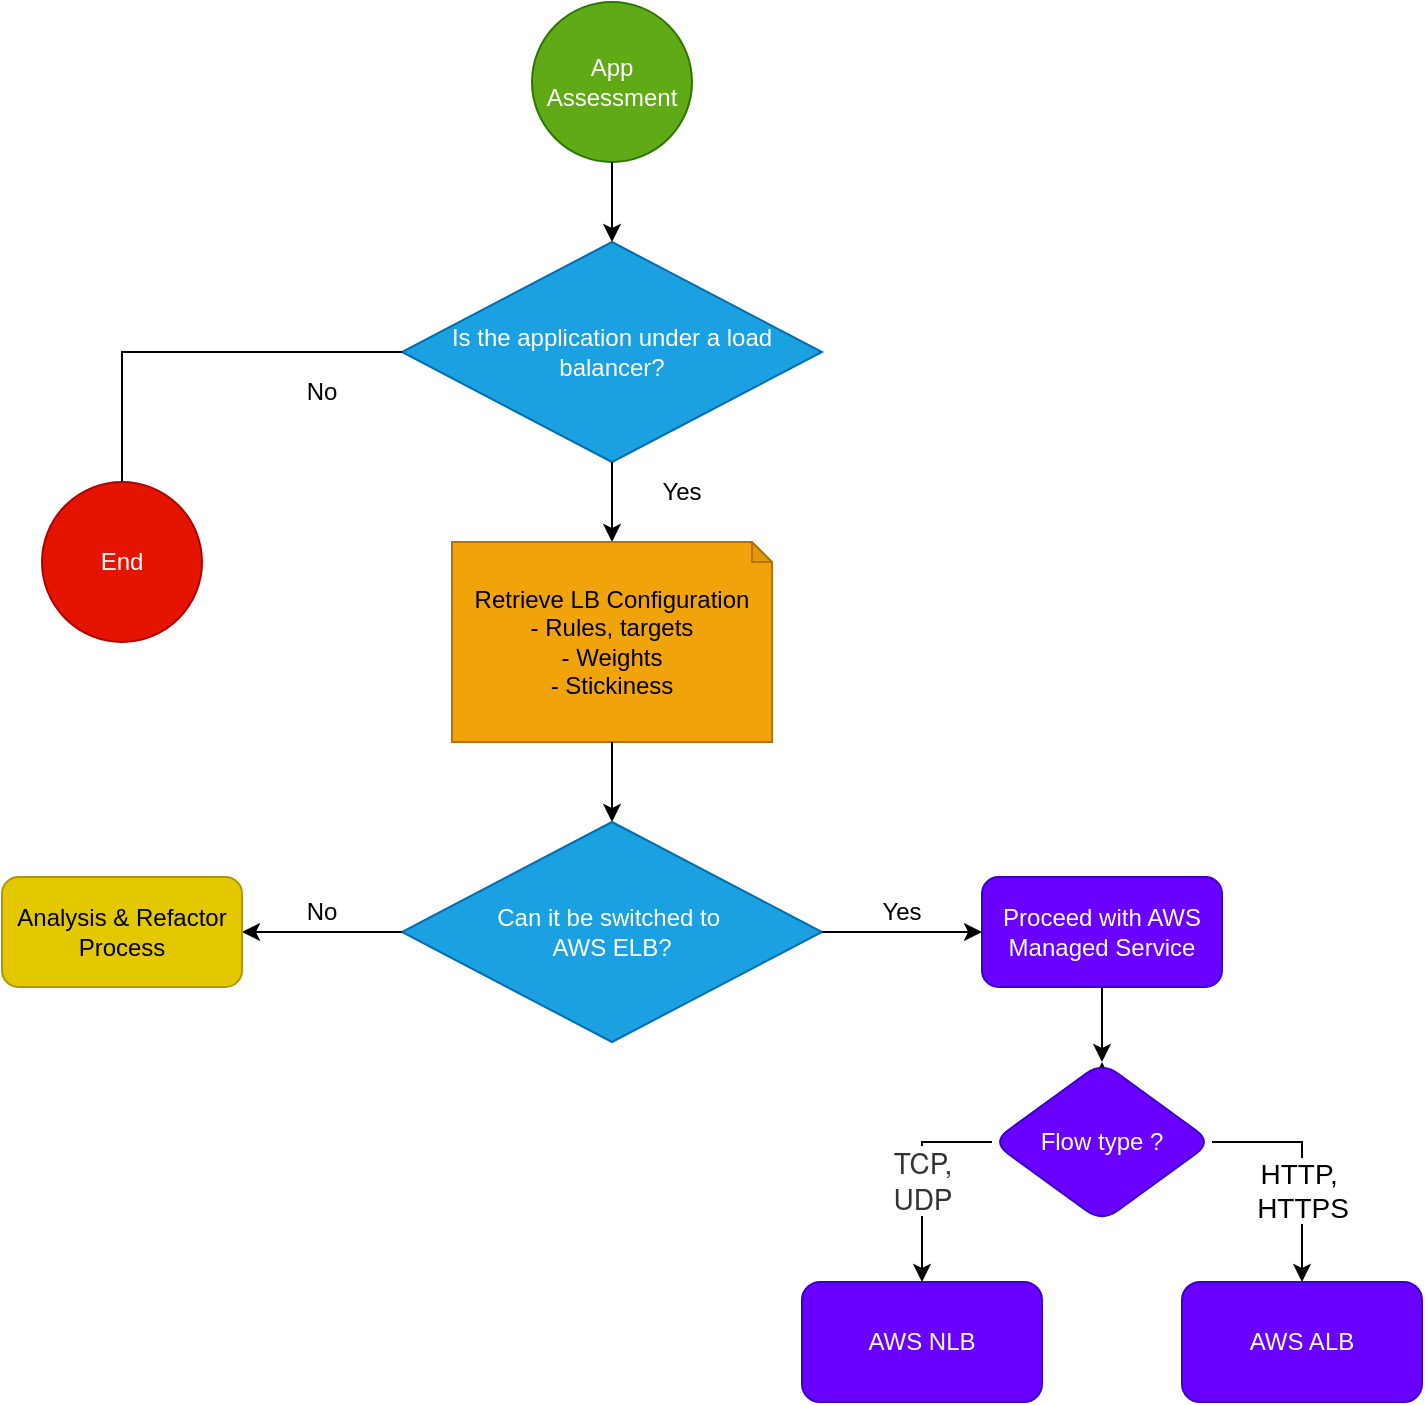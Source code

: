 <mxfile version="27.2.0">
  <diagram id="OQhKb-rzC3_iHx6fHv-0" name="Page-1">
    <mxGraphModel dx="944" dy="590" grid="1" gridSize="10" guides="1" tooltips="1" connect="1" arrows="1" fold="1" page="1" pageScale="1" pageWidth="850" pageHeight="1100" math="0" shadow="0">
      <root>
        <mxCell id="0" />
        <mxCell id="1" parent="0" />
        <mxCell id="A2stC9aahbY3Z98nC45Z-1" value="App Assessment" style="ellipse;whiteSpace=wrap;html=1;aspect=fixed;fillColor=#60a917;fontColor=#ffffff;strokeColor=#2D7600;" parent="1" vertex="1">
          <mxGeometry x="365" y="40" width="80" height="80" as="geometry" />
        </mxCell>
        <mxCell id="A2stC9aahbY3Z98nC45Z-2" value="" style="endArrow=classic;html=1;rounded=0;" parent="1" source="A2stC9aahbY3Z98nC45Z-1" target="A2stC9aahbY3Z98nC45Z-3" edge="1">
          <mxGeometry width="50" height="50" relative="1" as="geometry">
            <mxPoint x="400" y="270" as="sourcePoint" />
            <mxPoint x="450" y="220" as="targetPoint" />
          </mxGeometry>
        </mxCell>
        <mxCell id="A2stC9aahbY3Z98nC45Z-3" value="Is the application under a load balancer?" style="rhombus;whiteSpace=wrap;html=1;fillColor=#1ba1e2;fontColor=#ffffff;strokeColor=#006EAF;" parent="1" vertex="1">
          <mxGeometry x="300" y="160" width="210" height="110" as="geometry" />
        </mxCell>
        <mxCell id="A2stC9aahbY3Z98nC45Z-4" value="" style="endArrow=classic;html=1;rounded=0;exitX=0.5;exitY=1;exitDx=0;exitDy=0;" parent="1" source="A2stC9aahbY3Z98nC45Z-3" target="A2stC9aahbY3Z98nC45Z-5" edge="1">
          <mxGeometry width="50" height="50" relative="1" as="geometry">
            <mxPoint x="400" y="360" as="sourcePoint" />
            <mxPoint x="450" y="310" as="targetPoint" />
          </mxGeometry>
        </mxCell>
        <mxCell id="A2stC9aahbY3Z98nC45Z-5" value="Retrieve LB Configuration&lt;br&gt;- Rules, targets&lt;br&gt;- Weights&lt;br&gt;- Stickiness" style="shape=note;whiteSpace=wrap;html=1;backgroundOutline=1;darkOpacity=0.05;size=10;fillColor=#f0a30a;fontColor=#000000;strokeColor=#BD7000;" parent="1" vertex="1">
          <mxGeometry x="325" y="310" width="160" height="100" as="geometry" />
        </mxCell>
        <mxCell id="A2stC9aahbY3Z98nC45Z-6" value="" style="endArrow=classic;html=1;rounded=0;" parent="1" source="A2stC9aahbY3Z98nC45Z-5" target="A2stC9aahbY3Z98nC45Z-7" edge="1">
          <mxGeometry width="50" height="50" relative="1" as="geometry">
            <mxPoint x="400" y="490" as="sourcePoint" />
            <mxPoint x="450" y="440" as="targetPoint" />
          </mxGeometry>
        </mxCell>
        <mxCell id="A2stC9aahbY3Z98nC45Z-7" value="Can it be switched to&amp;nbsp;&lt;div&gt;AWS ELB?&lt;/div&gt;" style="rhombus;whiteSpace=wrap;html=1;fillColor=#1ba1e2;fontColor=#ffffff;strokeColor=#006EAF;" parent="1" vertex="1">
          <mxGeometry x="300" y="450" width="210" height="110" as="geometry" />
        </mxCell>
        <mxCell id="A2stC9aahbY3Z98nC45Z-8" value="" style="endArrow=classic;html=1;rounded=0;exitX=1;exitY=0.5;exitDx=0;exitDy=0;" parent="1" source="A2stC9aahbY3Z98nC45Z-7" target="A2stC9aahbY3Z98nC45Z-9" edge="1">
          <mxGeometry width="50" height="50" relative="1" as="geometry">
            <mxPoint x="610" y="550" as="sourcePoint" />
            <mxPoint x="660" y="500" as="targetPoint" />
          </mxGeometry>
        </mxCell>
        <mxCell id="m_3VL_p6wGZmuFNm5VAW-2" value="" style="edgeStyle=orthogonalEdgeStyle;rounded=0;orthogonalLoop=1;jettySize=auto;html=1;" edge="1" parent="1" source="A2stC9aahbY3Z98nC45Z-9" target="m_3VL_p6wGZmuFNm5VAW-1">
          <mxGeometry relative="1" as="geometry" />
        </mxCell>
        <mxCell id="A2stC9aahbY3Z98nC45Z-9" value="Proceed with AWS Managed Service" style="rounded=1;whiteSpace=wrap;html=1;fillColor=#6a00ff;fontColor=#ffffff;strokeColor=#3700CC;" parent="1" vertex="1">
          <mxGeometry x="590" y="477.5" width="120" height="55" as="geometry" />
        </mxCell>
        <mxCell id="A2stC9aahbY3Z98nC45Z-10" value="" style="endArrow=classic;html=1;rounded=0;exitX=0;exitY=0.5;exitDx=0;exitDy=0;" parent="1" source="A2stC9aahbY3Z98nC45Z-7" target="A2stC9aahbY3Z98nC45Z-11" edge="1">
          <mxGeometry width="50" height="50" relative="1" as="geometry">
            <mxPoint x="220" y="550" as="sourcePoint" />
            <mxPoint x="270" y="500" as="targetPoint" />
          </mxGeometry>
        </mxCell>
        <mxCell id="A2stC9aahbY3Z98nC45Z-11" value="Analysis &amp;amp; Refactor Process" style="rounded=1;whiteSpace=wrap;html=1;fillColor=#e3c800;fontColor=#000000;strokeColor=#B09500;" parent="1" vertex="1">
          <mxGeometry x="100" y="477.5" width="120" height="55" as="geometry" />
        </mxCell>
        <mxCell id="A2stC9aahbY3Z98nC45Z-12" value="Yes" style="text;html=1;strokeColor=none;fillColor=none;align=center;verticalAlign=middle;whiteSpace=wrap;rounded=0;" parent="1" vertex="1">
          <mxGeometry x="410" y="270" width="60" height="30" as="geometry" />
        </mxCell>
        <mxCell id="A2stC9aahbY3Z98nC45Z-13" value="Yes" style="text;html=1;strokeColor=none;fillColor=none;align=center;verticalAlign=middle;whiteSpace=wrap;rounded=0;" parent="1" vertex="1">
          <mxGeometry x="520" y="480" width="60" height="30" as="geometry" />
        </mxCell>
        <mxCell id="A2stC9aahbY3Z98nC45Z-14" value="No" style="text;html=1;strokeColor=none;fillColor=none;align=center;verticalAlign=middle;whiteSpace=wrap;rounded=0;" parent="1" vertex="1">
          <mxGeometry x="230" y="480" width="60" height="30" as="geometry" />
        </mxCell>
        <mxCell id="A2stC9aahbY3Z98nC45Z-15" value="No" style="text;html=1;strokeColor=none;fillColor=none;align=center;verticalAlign=middle;whiteSpace=wrap;rounded=0;" parent="1" vertex="1">
          <mxGeometry x="230" y="220" width="60" height="30" as="geometry" />
        </mxCell>
        <mxCell id="A2stC9aahbY3Z98nC45Z-16" value="" style="endArrow=classic;html=1;rounded=0;exitX=0;exitY=0.5;exitDx=0;exitDy=0;entryX=0.5;entryY=1;entryDx=0;entryDy=0;" parent="1" source="A2stC9aahbY3Z98nC45Z-3" target="A2stC9aahbY3Z98nC45Z-18" edge="1">
          <mxGeometry width="50" height="50" relative="1" as="geometry">
            <mxPoint x="200" y="360" as="sourcePoint" />
            <mxPoint x="160" y="320" as="targetPoint" />
            <Array as="points">
              <mxPoint x="160" y="215" />
            </Array>
          </mxGeometry>
        </mxCell>
        <mxCell id="A2stC9aahbY3Z98nC45Z-18" value="End" style="ellipse;whiteSpace=wrap;html=1;aspect=fixed;fillColor=#e51400;fontColor=#ffffff;strokeColor=#B20000;" parent="1" vertex="1">
          <mxGeometry x="120" y="280" width="80" height="80" as="geometry" />
        </mxCell>
        <mxCell id="m_3VL_p6wGZmuFNm5VAW-4" value="&lt;font style=&quot;font-size: 14px;&quot;&gt;HTTP,&amp;nbsp;&lt;/font&gt;&lt;div&gt;&lt;font style=&quot;font-size: 14px;&quot;&gt;HTTPS&lt;/font&gt;&lt;/div&gt;" style="edgeStyle=orthogonalEdgeStyle;rounded=0;orthogonalLoop=1;jettySize=auto;html=1;exitX=1;exitY=0.5;exitDx=0;exitDy=0;" edge="1" parent="1" source="m_3VL_p6wGZmuFNm5VAW-1" target="m_3VL_p6wGZmuFNm5VAW-3">
          <mxGeometry x="0.2" relative="1" as="geometry">
            <mxPoint x="640" y="610" as="sourcePoint" />
            <mxPoint as="offset" />
          </mxGeometry>
        </mxCell>
        <mxCell id="m_3VL_p6wGZmuFNm5VAW-6" value="" style="edgeStyle=orthogonalEdgeStyle;rounded=0;orthogonalLoop=1;jettySize=auto;html=1;exitX=0;exitY=0.5;exitDx=0;exitDy=0;" edge="1" parent="1" source="m_3VL_p6wGZmuFNm5VAW-1" target="m_3VL_p6wGZmuFNm5VAW-5">
          <mxGeometry relative="1" as="geometry">
            <mxPoint x="585" y="650" as="sourcePoint" />
          </mxGeometry>
        </mxCell>
        <mxCell id="m_3VL_p6wGZmuFNm5VAW-8" value="&lt;span style=&quot;text-align: start; white-space: normal; caret-color: rgb(51, 51, 51); font-family: AmazonEmber, &amp;quot;Helvetica Neue&amp;quot;, Helvetica, Arial, sans-serif; font-size: 14px; color: light-dark(rgb(51, 51, 51), rgb(255, 255, 255));&quot;&gt;TCP, UDP&lt;/span&gt;" style="edgeLabel;html=1;align=center;verticalAlign=middle;resizable=0;points=[];" vertex="1" connectable="0" parent="m_3VL_p6wGZmuFNm5VAW-6">
          <mxGeometry x="0.026" y="-2" relative="1" as="geometry">
            <mxPoint x="2" as="offset" />
          </mxGeometry>
        </mxCell>
        <mxCell id="m_3VL_p6wGZmuFNm5VAW-3" value="AWS ALB" style="whiteSpace=wrap;html=1;fillColor=#6a00ff;strokeColor=#3700CC;fontColor=#ffffff;rounded=1;" vertex="1" parent="1">
          <mxGeometry x="690" y="680" width="120" height="60" as="geometry" />
        </mxCell>
        <mxCell id="m_3VL_p6wGZmuFNm5VAW-5" value="AWS NLB" style="whiteSpace=wrap;html=1;fillColor=#6a00ff;strokeColor=#3700CC;fontColor=#ffffff;rounded=1;" vertex="1" parent="1">
          <mxGeometry x="500" y="680" width="120" height="60" as="geometry" />
        </mxCell>
        <mxCell id="m_3VL_p6wGZmuFNm5VAW-7" value="" style="edgeStyle=orthogonalEdgeStyle;rounded=0;orthogonalLoop=1;jettySize=auto;html=1;" edge="1" parent="1" target="m_3VL_p6wGZmuFNm5VAW-1">
          <mxGeometry relative="1" as="geometry">
            <mxPoint x="640" y="610" as="sourcePoint" />
            <mxPoint x="750" y="690" as="targetPoint" />
          </mxGeometry>
        </mxCell>
        <mxCell id="m_3VL_p6wGZmuFNm5VAW-1" value="Flow type ?" style="rhombus;whiteSpace=wrap;html=1;fillColor=#6a00ff;strokeColor=#3700CC;fontColor=#ffffff;rounded=1;" vertex="1" parent="1">
          <mxGeometry x="595" y="570" width="110" height="80" as="geometry" />
        </mxCell>
      </root>
    </mxGraphModel>
  </diagram>
</mxfile>
